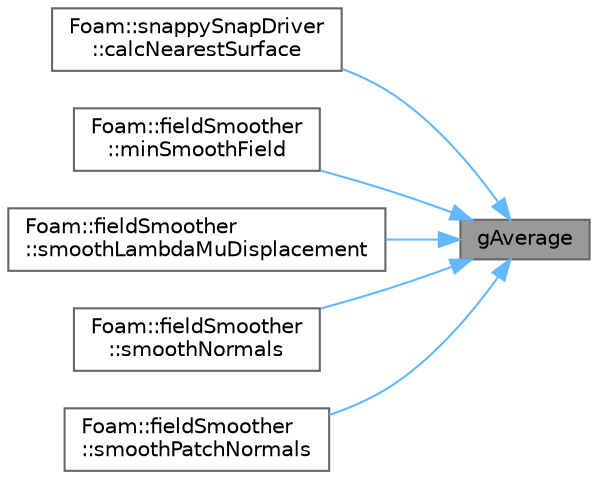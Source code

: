 digraph "gAverage"
{
 // LATEX_PDF_SIZE
  bgcolor="transparent";
  edge [fontname=Helvetica,fontsize=10,labelfontname=Helvetica,labelfontsize=10];
  node [fontname=Helvetica,fontsize=10,shape=box,height=0.2,width=0.4];
  rankdir="RL";
  Node1 [id="Node000001",label="gAverage",height=0.2,width=0.4,color="gray40", fillcolor="grey60", style="filled", fontcolor="black",tooltip=" "];
  Node1 -> Node2 [id="edge1_Node000001_Node000002",dir="back",color="steelblue1",style="solid",tooltip=" "];
  Node2 [id="Node000002",label="Foam::snappySnapDriver\l::calcNearestSurface",height=0.2,width=0.4,color="grey40", fillcolor="white", style="filled",URL="$classFoam_1_1snappySnapDriver.html#ad8b5874b7a4c54d47e96f9252f162485",tooltip=" "];
  Node1 -> Node3 [id="edge2_Node000001_Node000003",dir="back",color="steelblue1",style="solid",tooltip=" "];
  Node3 [id="Node000003",label="Foam::fieldSmoother\l::minSmoothField",height=0.2,width=0.4,color="grey40", fillcolor="white", style="filled",URL="$classFoam_1_1fieldSmoother.html#ad7461f1ad36656b3a8d5a9528c38d0e3",tooltip=" "];
  Node1 -> Node4 [id="edge3_Node000001_Node000004",dir="back",color="steelblue1",style="solid",tooltip=" "];
  Node4 [id="Node000004",label="Foam::fieldSmoother\l::smoothLambdaMuDisplacement",height=0.2,width=0.4,color="grey40", fillcolor="white", style="filled",URL="$classFoam_1_1fieldSmoother.html#a387f7f237d7c038e81435715100f8ee5",tooltip=" "];
  Node1 -> Node5 [id="edge4_Node000001_Node000005",dir="back",color="steelblue1",style="solid",tooltip=" "];
  Node5 [id="Node000005",label="Foam::fieldSmoother\l::smoothNormals",height=0.2,width=0.4,color="grey40", fillcolor="white", style="filled",URL="$classFoam_1_1fieldSmoother.html#a8eb7ebd222890d533be3f23d4c7d4692",tooltip=" "];
  Node1 -> Node6 [id="edge5_Node000001_Node000006",dir="back",color="steelblue1",style="solid",tooltip=" "];
  Node6 [id="Node000006",label="Foam::fieldSmoother\l::smoothPatchNormals",height=0.2,width=0.4,color="grey40", fillcolor="white", style="filled",URL="$classFoam_1_1fieldSmoother.html#abfb4cc33ba14d57a5ec9b81ba1c3572b",tooltip=" "];
}
